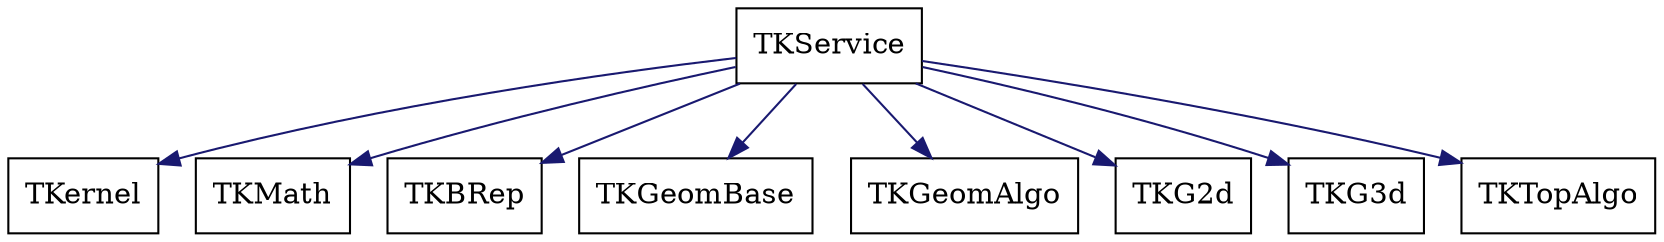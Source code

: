 digraph schema_TKService
{
	TKService [ URL = "toolkit_tkservice.html", shape = box ]
	TKernel [ URL = "toolkit_tkernel.html" , shape = box ]
	TKService -> TKernel [ color = "midnightblue", style = "solid" ]
	TKMath [ URL = "toolkit_tkmath.html" , shape = box ]
	TKService -> TKMath [ color = "midnightblue", style = "solid" ]
	TKBRep [ URL = "toolkit_tkbrep.html" , shape = box ]
	TKService -> TKBRep [ color = "midnightblue", style = "solid" ]
	TKGeomBase [ URL = "toolkit_tkgeombase.html" , shape = box ]
	TKService -> TKGeomBase [ color = "midnightblue", style = "solid" ]
	TKGeomAlgo [ URL = "toolkit_tkgeomalgo.html" , shape = box ]
	TKService -> TKGeomAlgo [ color = "midnightblue", style = "solid" ]
	TKG2d [ URL = "toolkit_tkg2d.html" , shape = box ]
	TKService -> TKG2d [ color = "midnightblue", style = "solid" ]
	TKG3d [ URL = "toolkit_tkg3d.html" , shape = box ]
	TKService -> TKG3d [ color = "midnightblue", style = "solid" ]
	TKTopAlgo [ URL = "toolkit_tktopalgo.html" , shape = box ]
	TKService -> TKTopAlgo [ color = "midnightblue", style = "solid" ]
	aspect = 1
}
